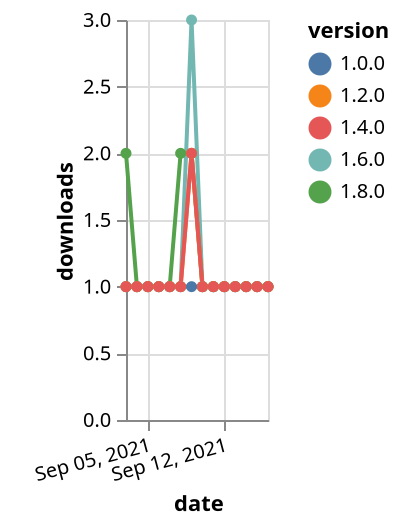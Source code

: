 {"$schema": "https://vega.github.io/schema/vega-lite/v5.json", "description": "A simple bar chart with embedded data.", "data": {"values": [{"date": "2021-09-03", "total": 169, "delta": 1, "version": "1.6.0"}, {"date": "2021-09-04", "total": 170, "delta": 1, "version": "1.6.0"}, {"date": "2021-09-05", "total": 171, "delta": 1, "version": "1.6.0"}, {"date": "2021-09-06", "total": 172, "delta": 1, "version": "1.6.0"}, {"date": "2021-09-07", "total": 173, "delta": 1, "version": "1.6.0"}, {"date": "2021-09-08", "total": 174, "delta": 1, "version": "1.6.0"}, {"date": "2021-09-09", "total": 177, "delta": 3, "version": "1.6.0"}, {"date": "2021-09-10", "total": 178, "delta": 1, "version": "1.6.0"}, {"date": "2021-09-11", "total": 179, "delta": 1, "version": "1.6.0"}, {"date": "2021-09-12", "total": 180, "delta": 1, "version": "1.6.0"}, {"date": "2021-09-13", "total": 181, "delta": 1, "version": "1.6.0"}, {"date": "2021-09-14", "total": 182, "delta": 1, "version": "1.6.0"}, {"date": "2021-09-15", "total": 183, "delta": 1, "version": "1.6.0"}, {"date": "2021-09-16", "total": 184, "delta": 1, "version": "1.6.0"}, {"date": "2021-09-03", "total": 115, "delta": 2, "version": "1.8.0"}, {"date": "2021-09-04", "total": 116, "delta": 1, "version": "1.8.0"}, {"date": "2021-09-05", "total": 117, "delta": 1, "version": "1.8.0"}, {"date": "2021-09-06", "total": 118, "delta": 1, "version": "1.8.0"}, {"date": "2021-09-07", "total": 119, "delta": 1, "version": "1.8.0"}, {"date": "2021-09-08", "total": 121, "delta": 2, "version": "1.8.0"}, {"date": "2021-09-09", "total": 123, "delta": 2, "version": "1.8.0"}, {"date": "2021-09-10", "total": 124, "delta": 1, "version": "1.8.0"}, {"date": "2021-09-11", "total": 125, "delta": 1, "version": "1.8.0"}, {"date": "2021-09-12", "total": 126, "delta": 1, "version": "1.8.0"}, {"date": "2021-09-13", "total": 127, "delta": 1, "version": "1.8.0"}, {"date": "2021-09-14", "total": 128, "delta": 1, "version": "1.8.0"}, {"date": "2021-09-15", "total": 129, "delta": 1, "version": "1.8.0"}, {"date": "2021-09-16", "total": 130, "delta": 1, "version": "1.8.0"}, {"date": "2021-09-03", "total": 180, "delta": 1, "version": "1.0.0"}, {"date": "2021-09-04", "total": 181, "delta": 1, "version": "1.0.0"}, {"date": "2021-09-05", "total": 182, "delta": 1, "version": "1.0.0"}, {"date": "2021-09-06", "total": 183, "delta": 1, "version": "1.0.0"}, {"date": "2021-09-07", "total": 184, "delta": 1, "version": "1.0.0"}, {"date": "2021-09-08", "total": 185, "delta": 1, "version": "1.0.0"}, {"date": "2021-09-09", "total": 186, "delta": 1, "version": "1.0.0"}, {"date": "2021-09-10", "total": 187, "delta": 1, "version": "1.0.0"}, {"date": "2021-09-11", "total": 188, "delta": 1, "version": "1.0.0"}, {"date": "2021-09-12", "total": 189, "delta": 1, "version": "1.0.0"}, {"date": "2021-09-13", "total": 190, "delta": 1, "version": "1.0.0"}, {"date": "2021-09-14", "total": 191, "delta": 1, "version": "1.0.0"}, {"date": "2021-09-15", "total": 192, "delta": 1, "version": "1.0.0"}, {"date": "2021-09-16", "total": 193, "delta": 1, "version": "1.0.0"}, {"date": "2021-09-03", "total": 160, "delta": 1, "version": "1.2.0"}, {"date": "2021-09-04", "total": 161, "delta": 1, "version": "1.2.0"}, {"date": "2021-09-05", "total": 162, "delta": 1, "version": "1.2.0"}, {"date": "2021-09-06", "total": 163, "delta": 1, "version": "1.2.0"}, {"date": "2021-09-07", "total": 164, "delta": 1, "version": "1.2.0"}, {"date": "2021-09-08", "total": 165, "delta": 1, "version": "1.2.0"}, {"date": "2021-09-09", "total": 167, "delta": 2, "version": "1.2.0"}, {"date": "2021-09-10", "total": 168, "delta": 1, "version": "1.2.0"}, {"date": "2021-09-11", "total": 169, "delta": 1, "version": "1.2.0"}, {"date": "2021-09-12", "total": 170, "delta": 1, "version": "1.2.0"}, {"date": "2021-09-13", "total": 171, "delta": 1, "version": "1.2.0"}, {"date": "2021-09-14", "total": 172, "delta": 1, "version": "1.2.0"}, {"date": "2021-09-15", "total": 173, "delta": 1, "version": "1.2.0"}, {"date": "2021-09-16", "total": 174, "delta": 1, "version": "1.2.0"}, {"date": "2021-09-03", "total": 149, "delta": 1, "version": "1.4.0"}, {"date": "2021-09-04", "total": 150, "delta": 1, "version": "1.4.0"}, {"date": "2021-09-05", "total": 151, "delta": 1, "version": "1.4.0"}, {"date": "2021-09-06", "total": 152, "delta": 1, "version": "1.4.0"}, {"date": "2021-09-07", "total": 153, "delta": 1, "version": "1.4.0"}, {"date": "2021-09-08", "total": 154, "delta": 1, "version": "1.4.0"}, {"date": "2021-09-09", "total": 156, "delta": 2, "version": "1.4.0"}, {"date": "2021-09-10", "total": 157, "delta": 1, "version": "1.4.0"}, {"date": "2021-09-11", "total": 158, "delta": 1, "version": "1.4.0"}, {"date": "2021-09-12", "total": 159, "delta": 1, "version": "1.4.0"}, {"date": "2021-09-13", "total": 160, "delta": 1, "version": "1.4.0"}, {"date": "2021-09-14", "total": 161, "delta": 1, "version": "1.4.0"}, {"date": "2021-09-15", "total": 162, "delta": 1, "version": "1.4.0"}, {"date": "2021-09-16", "total": 163, "delta": 1, "version": "1.4.0"}]}, "width": "container", "mark": {"type": "line", "point": {"filled": true}}, "encoding": {"x": {"field": "date", "type": "temporal", "timeUnit": "yearmonthdate", "title": "date", "axis": {"labelAngle": -15}}, "y": {"field": "delta", "type": "quantitative", "title": "downloads"}, "color": {"field": "version", "type": "nominal"}, "tooltip": {"field": "delta"}}}